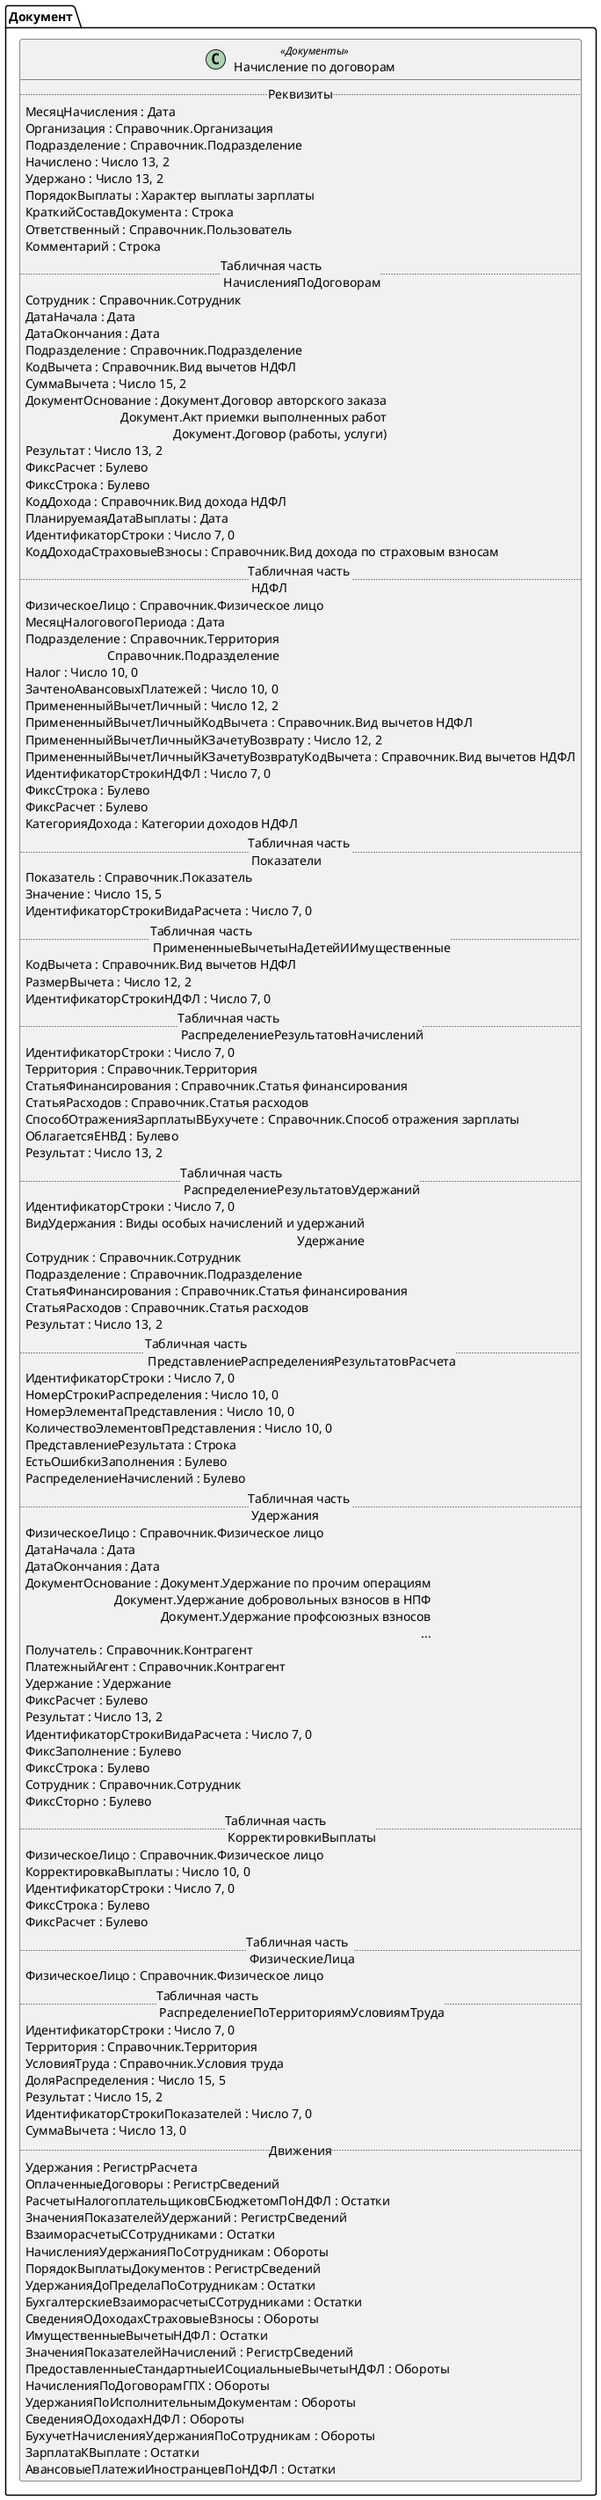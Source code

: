 ﻿@startuml НачислениеПоДоговорам
'!include templates.wsd
'..\include templates.wsd
class Документ.НачислениеПоДоговорам as "Начисление по договорам" <<Документы>>
{
..Реквизиты..
МесяцНачисления : Дата
Организация : Справочник.Организация
Подразделение : Справочник.Подразделение
Начислено : Число 13, 2
Удержано : Число 13, 2
ПорядокВыплаты : Характер выплаты зарплаты
КраткийСоставДокумента : Строка
Ответственный : Справочник.Пользователь
Комментарий : Строка
..Табличная часть \n НачисленияПоДоговорам..
Сотрудник : Справочник.Сотрудник
ДатаНачала : Дата
ДатаОкончания : Дата
Подразделение : Справочник.Подразделение
КодВычета : Справочник.Вид вычетов НДФЛ
СуммаВычета : Число 15, 2
ДокументОснование : Документ.Договор авторского заказа\rДокумент.Акт приемки выполненных работ\rДокумент.Договор (работы, услуги)
Результат : Число 13, 2
ФиксРасчет : Булево
ФиксСтрока : Булево
КодДохода : Справочник.Вид дохода НДФЛ
ПланируемаяДатаВыплаты : Дата
ИдентификаторСтроки : Число 7, 0
КодДоходаСтраховыеВзносы : Справочник.Вид дохода по страховым взносам
..Табличная часть \n НДФЛ..
ФизическоеЛицо : Справочник.Физическое лицо
МесяцНалоговогоПериода : Дата
Подразделение : Справочник.Территория\rСправочник.Подразделение
Налог : Число 10, 0
ЗачтеноАвансовыхПлатежей : Число 10, 0
ПримененныйВычетЛичный : Число 12, 2
ПримененныйВычетЛичныйКодВычета : Справочник.Вид вычетов НДФЛ
ПримененныйВычетЛичныйКЗачетуВозврату : Число 12, 2
ПримененныйВычетЛичныйКЗачетуВозвратуКодВычета : Справочник.Вид вычетов НДФЛ
ИдентификаторСтрокиНДФЛ : Число 7, 0
ФиксСтрока : Булево
ФиксРасчет : Булево
КатегорияДохода : Категории доходов НДФЛ
..Табличная часть \n Показатели..
Показатель : Справочник.Показатель
Значение : Число 15, 5
ИдентификаторСтрокиВидаРасчета : Число 7, 0
..Табличная часть \n ПримененныеВычетыНаДетейИИмущественные..
КодВычета : Справочник.Вид вычетов НДФЛ
РазмерВычета : Число 12, 2
ИдентификаторСтрокиНДФЛ : Число 7, 0
..Табличная часть \n РаспределениеРезультатовНачислений..
ИдентификаторСтроки : Число 7, 0
Территория : Справочник.Территория
СтатьяФинансирования : Справочник.Статья финансирования
СтатьяРасходов : Справочник.Статья расходов
СпособОтраженияЗарплатыВБухучете : Справочник.Способ отражения зарплаты
ОблагаетсяЕНВД : Булево
Результат : Число 13, 2
..Табличная часть \n РаспределениеРезультатовУдержаний..
ИдентификаторСтроки : Число 7, 0
ВидУдержания : Виды особых начислений и удержаний\rУдержание
Сотрудник : Справочник.Сотрудник
Подразделение : Справочник.Подразделение
СтатьяФинансирования : Справочник.Статья финансирования
СтатьяРасходов : Справочник.Статья расходов
Результат : Число 13, 2
..Табличная часть \n ПредставлениеРаспределенияРезультатовРасчета..
ИдентификаторСтроки : Число 7, 0
НомерСтрокиРаспределения : Число 10, 0
НомерЭлементаПредставления : Число 10, 0
КоличествоЭлементовПредставления : Число 10, 0
ПредставлениеРезультата : Строка
ЕстьОшибкиЗаполнения : Булево
РаспределениеНачислений : Булево
..Табличная часть \n Удержания..
ФизическоеЛицо : Справочник.Физическое лицо
ДатаНачала : Дата
ДатаОкончания : Дата
ДокументОснование : Документ.Удержание по прочим операциям\rДокумент.Удержание добровольных взносов в НПФ\rДокумент.Удержание профсоюзных взносов\r...
Получатель : Справочник.Контрагент
ПлатежныйАгент : Справочник.Контрагент
Удержание : Удержание
ФиксРасчет : Булево
Результат : Число 13, 2
ИдентификаторСтрокиВидаРасчета : Число 7, 0
ФиксЗаполнение : Булево
ФиксСтрока : Булево
Сотрудник : Справочник.Сотрудник
ФиксСторно : Булево
..Табличная часть \n КорректировкиВыплаты..
ФизическоеЛицо : Справочник.Физическое лицо
КорректировкаВыплаты : Число 10, 0
ИдентификаторСтроки : Число 7, 0
ФиксСтрока : Булево
ФиксРасчет : Булево
..Табличная часть \n ФизическиеЛица..
ФизическоеЛицо : Справочник.Физическое лицо
..Табличная часть \n РаспределениеПоТерриториямУсловиямТруда..
ИдентификаторСтроки : Число 7, 0
Территория : Справочник.Территория
УсловияТруда : Справочник.Условия труда
ДоляРаспределения : Число 15, 5
Результат : Число 15, 2
ИдентификаторСтрокиПоказателей : Число 7, 0
СуммаВычета : Число 13, 0
..Движения..
Удержания : РегистрРасчета
ОплаченныеДоговоры : РегистрСведений
РасчетыНалогоплательщиковСБюджетомПоНДФЛ : Остатки
ЗначенияПоказателейУдержаний : РегистрСведений
ВзаиморасчетыССотрудниками : Остатки
НачисленияУдержанияПоСотрудникам : Обороты
ПорядокВыплатыДокументов : РегистрСведений
УдержанияДоПределаПоСотрудникам : Остатки
БухгалтерскиеВзаиморасчетыССотрудниками : Остатки
СведенияОДоходахСтраховыеВзносы : Обороты
ИмущественныеВычетыНДФЛ : Остатки
ЗначенияПоказателейНачислений : РегистрСведений
ПредоставленныеСтандартныеИСоциальныеВычетыНДФЛ : Обороты
НачисленияПоДоговорамГПХ : Обороты
УдержанияПоИсполнительнымДокументам : Обороты
СведенияОДоходахНДФЛ : Обороты
БухучетНачисленияУдержанияПоСотрудникам : Обороты
ЗарплатаКВыплате : Остатки
АвансовыеПлатежиИностранцевПоНДФЛ : Остатки
}
@enduml
